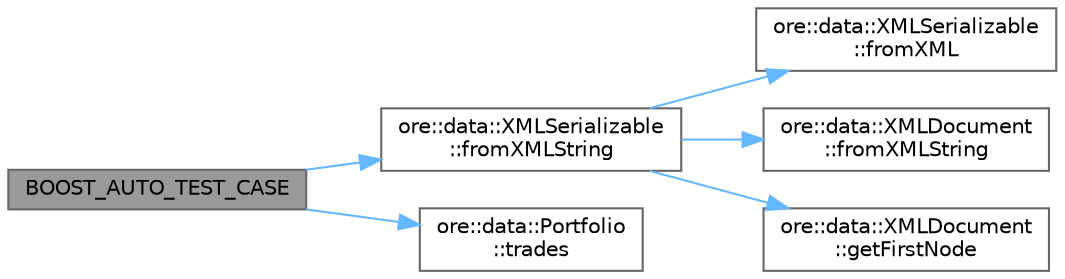 digraph "BOOST_AUTO_TEST_CASE"
{
 // INTERACTIVE_SVG=YES
 // LATEX_PDF_SIZE
  bgcolor="transparent";
  edge [fontname=Helvetica,fontsize=10,labelfontname=Helvetica,labelfontsize=10];
  node [fontname=Helvetica,fontsize=10,shape=box,height=0.2,width=0.4];
  rankdir="LR";
  Node1 [label="BOOST_AUTO_TEST_CASE",height=0.2,width=0.4,color="gray40", fillcolor="grey60", style="filled", fontcolor="black",tooltip=" "];
  Node1 -> Node2 [color="steelblue1",style="solid"];
  Node2 [label="ore::data::XMLSerializable\l::fromXMLString",height=0.2,width=0.4,color="grey40", fillcolor="white", style="filled",URL="$classore_1_1data_1_1_x_m_l_serializable.html#a449d65e6ed48eaecaf0a055dab61ebd3",tooltip="Parse from XML string."];
  Node2 -> Node3 [color="steelblue1",style="solid"];
  Node3 [label="ore::data::XMLSerializable\l::fromXML",height=0.2,width=0.4,color="grey40", fillcolor="white", style="filled",URL="$classore_1_1data_1_1_x_m_l_serializable.html#a52f896048a4e04b36fcfc8fa3de6a9b4",tooltip=" "];
  Node2 -> Node4 [color="steelblue1",style="solid"];
  Node4 [label="ore::data::XMLDocument\l::fromXMLString",height=0.2,width=0.4,color="grey40", fillcolor="white", style="filled",URL="$classore_1_1data_1_1_x_m_l_document.html#acc30bd0f5b952978558a02ee60a952e8",tooltip="load a document from a hard-coded string"];
  Node2 -> Node5 [color="steelblue1",style="solid"];
  Node5 [label="ore::data::XMLDocument\l::getFirstNode",height=0.2,width=0.4,color="grey40", fillcolor="white", style="filled",URL="$classore_1_1data_1_1_x_m_l_document.html#adc51f551b19a2cabd09440c56d4119d6",tooltip=" "];
  Node1 -> Node6 [color="steelblue1",style="solid"];
  Node6 [label="ore::data::Portfolio\l::trades",height=0.2,width=0.4,color="grey40", fillcolor="white", style="filled",URL="$classore_1_1data_1_1_portfolio.html#a1688e87b84477c3bd5d58fa19c147077",tooltip="Return the map tradeId -> trade."];
}
